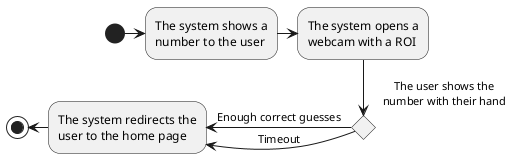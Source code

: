 @startuml finger
(*) -right-> "The system shows a\nnumber to the user"
"The system shows a\nnumber to the user" -right-> "The system opens a\nwebcam with a ROI"

if "The user shows the\nnumber with their hand" then
    -left-> [Enough correct guesses] "The system redirects the\nuser to the home page"
else
    -left-> [Timeout] "The system redirects the\nuser to the home page"
endif
"The system redirects the\nuser to the home page" -left-> (*)
@enduml